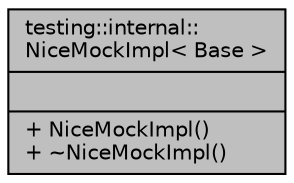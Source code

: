 digraph "testing::internal::NiceMockImpl&lt; Base &gt;"
{
 // INTERACTIVE_SVG=YES
 // LATEX_PDF_SIZE
  edge [fontname="Helvetica",fontsize="10",labelfontname="Helvetica",labelfontsize="10"];
  node [fontname="Helvetica",fontsize="10",shape=record];
  Node1 [label="{testing::internal::\lNiceMockImpl\< Base \>\n||+ NiceMockImpl()\l+ ~NiceMockImpl()\l}",height=0.2,width=0.4,color="black", fillcolor="grey75", style="filled", fontcolor="black",tooltip=" "];
}
